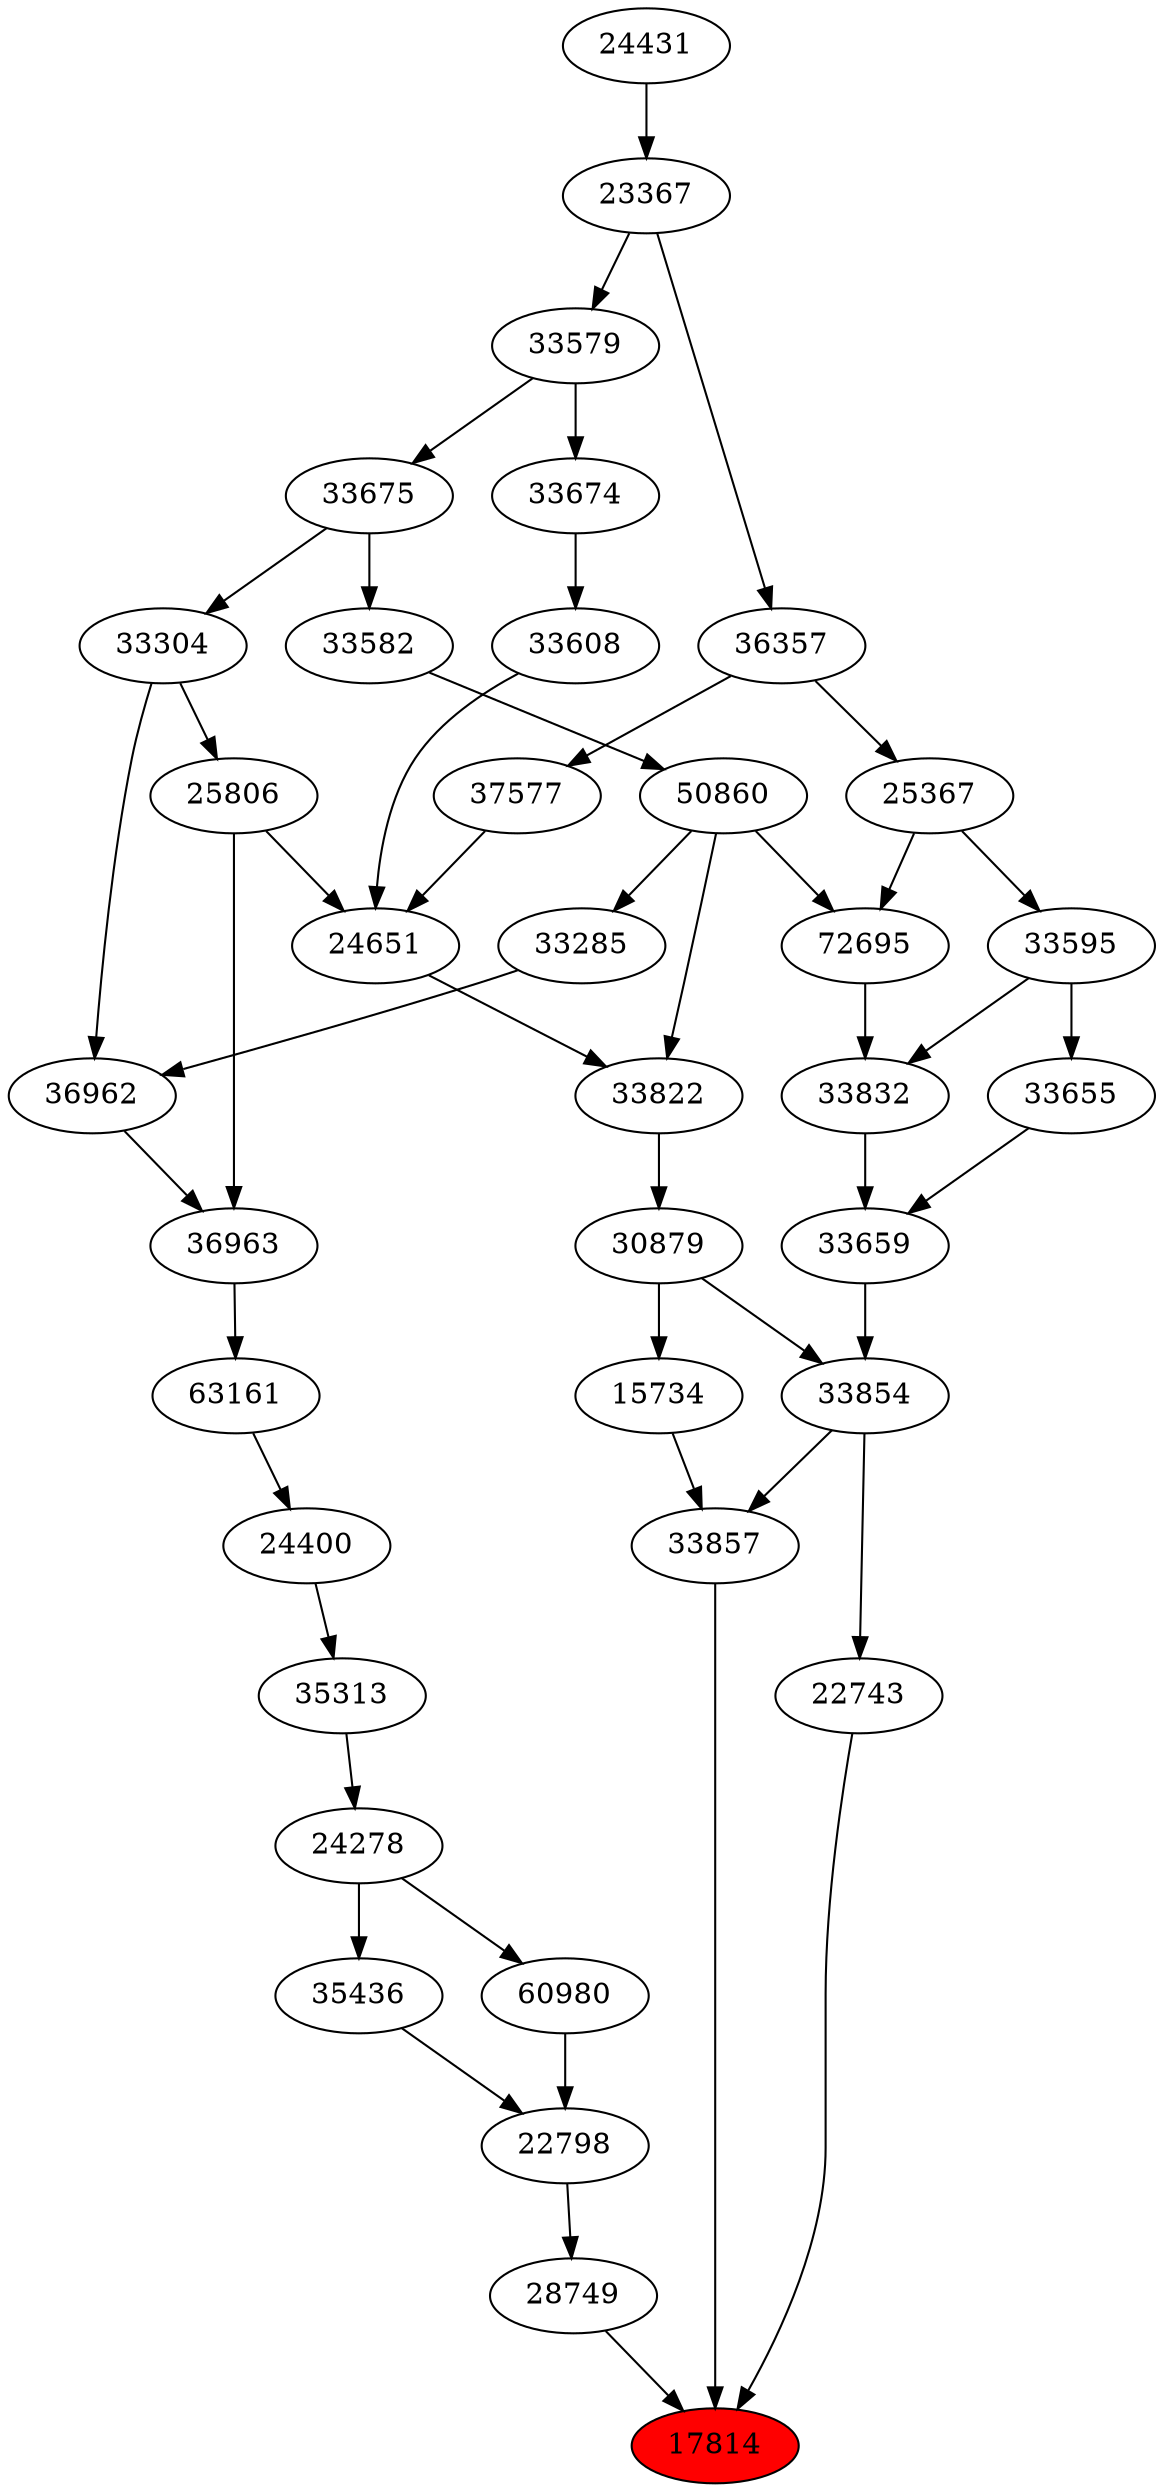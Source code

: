 strict digraph{ 
17814 [label="17814" fillcolor=red style=filled]
28749 -> 17814
33857 -> 17814
22743 -> 17814
28749 [label="28749"]
22798 -> 28749
33857 [label="33857"]
33854 -> 33857
15734 -> 33857
22743 [label="22743"]
33854 -> 22743
22798 [label="22798"]
35436 -> 22798
60980 -> 22798
33854 [label="33854"]
33659 -> 33854
30879 -> 33854
15734 [label="15734"]
30879 -> 15734
35436 [label="35436"]
24278 -> 35436
60980 [label="60980"]
24278 -> 60980
33659 [label="33659"]
33655 -> 33659
33832 -> 33659
30879 [label="30879"]
33822 -> 30879
24278 [label="24278"]
35313 -> 24278
33655 [label="33655"]
33595 -> 33655
33832 [label="33832"]
72695 -> 33832
33595 -> 33832
33822 [label="33822"]
24651 -> 33822
50860 -> 33822
35313 [label="35313"]
24400 -> 35313
33595 [label="33595"]
25367 -> 33595
72695 [label="72695"]
50860 -> 72695
25367 -> 72695
24651 [label="24651"]
25806 -> 24651
33608 -> 24651
37577 -> 24651
50860 [label="50860"]
33582 -> 50860
24400 [label="24400"]
63161 -> 24400
25367 [label="25367"]
36357 -> 25367
25806 [label="25806"]
33304 -> 25806
33608 [label="33608"]
33674 -> 33608
37577 [label="37577"]
36357 -> 37577
33582 [label="33582"]
33675 -> 33582
63161 [label="63161"]
36963 -> 63161
36357 [label="36357"]
23367 -> 36357
33304 [label="33304"]
33675 -> 33304
33674 [label="33674"]
33579 -> 33674
33675 [label="33675"]
33579 -> 33675
36963 [label="36963"]
36962 -> 36963
25806 -> 36963
23367 [label="23367"]
24431 -> 23367
33579 [label="33579"]
23367 -> 33579
36962 [label="36962"]
33285 -> 36962
33304 -> 36962
24431 [label="24431"]
33285 [label="33285"]
50860 -> 33285
}